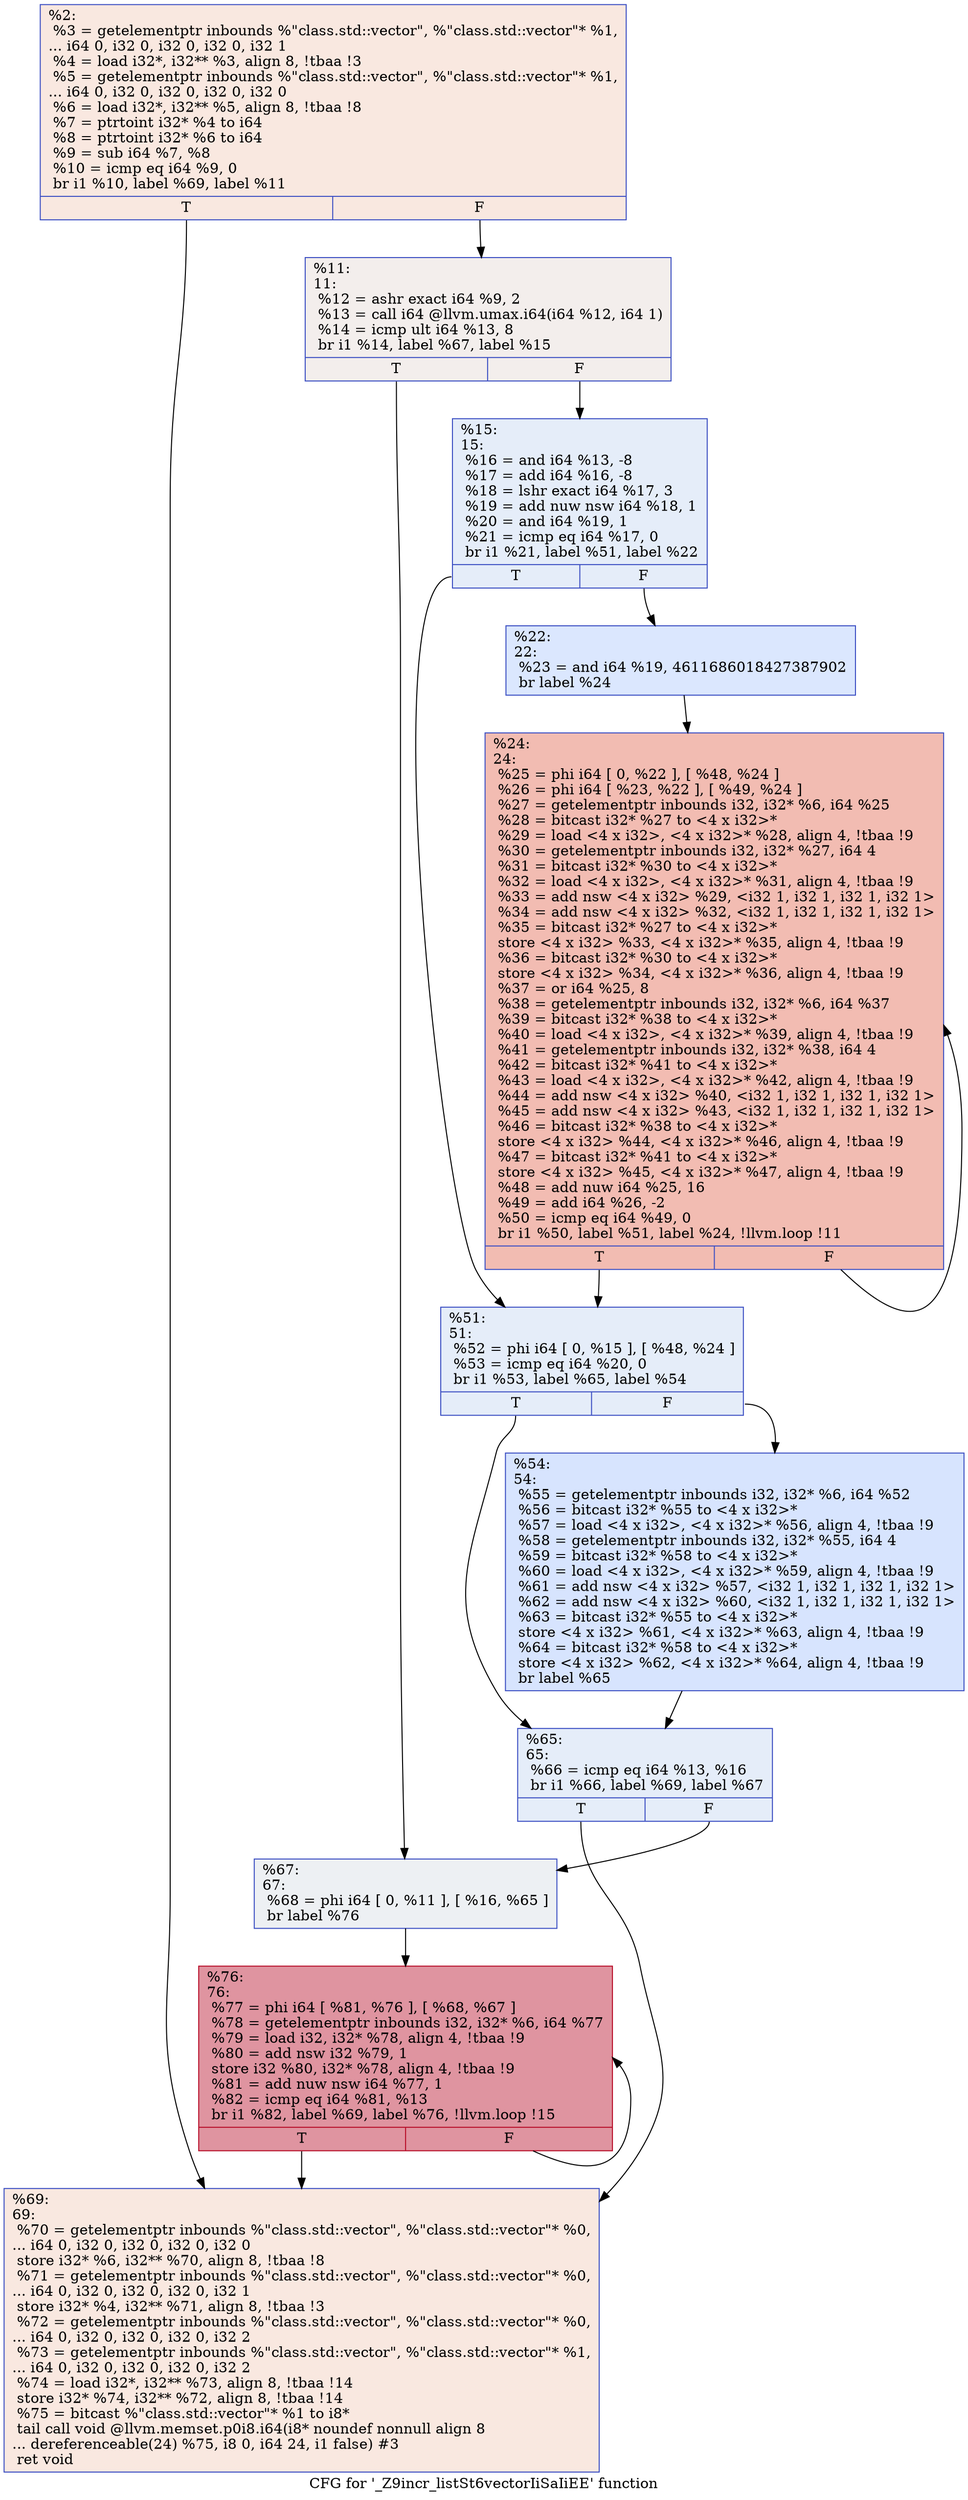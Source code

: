 digraph "CFG for '_Z9incr_listSt6vectorIiSaIiEE' function" {
	label="CFG for '_Z9incr_listSt6vectorIiSaIiEE' function";

	Node0x55cfa883aef0 [shape=record,color="#3d50c3ff", style=filled, fillcolor="#f1ccb870",label="{%2:\l  %3 = getelementptr inbounds %\"class.std::vector\", %\"class.std::vector\"* %1,\l... i64 0, i32 0, i32 0, i32 0, i32 1\l  %4 = load i32*, i32** %3, align 8, !tbaa !3\l  %5 = getelementptr inbounds %\"class.std::vector\", %\"class.std::vector\"* %1,\l... i64 0, i32 0, i32 0, i32 0, i32 0\l  %6 = load i32*, i32** %5, align 8, !tbaa !8\l  %7 = ptrtoint i32* %4 to i64\l  %8 = ptrtoint i32* %6 to i64\l  %9 = sub i64 %7, %8\l  %10 = icmp eq i64 %9, 0\l  br i1 %10, label %69, label %11\l|{<s0>T|<s1>F}}"];
	Node0x55cfa883aef0:s0 -> Node0x55cfa883c280;
	Node0x55cfa883aef0:s1 -> Node0x55cfa883c830;
	Node0x55cfa883c830 [shape=record,color="#3d50c3ff", style=filled, fillcolor="#e3d9d370",label="{%11:\l11:                                               \l  %12 = ashr exact i64 %9, 2\l  %13 = call i64 @llvm.umax.i64(i64 %12, i64 1)\l  %14 = icmp ult i64 %13, 8\l  br i1 %14, label %67, label %15\l|{<s0>T|<s1>F}}"];
	Node0x55cfa883c830:s0 -> Node0x55cfa883cd60;
	Node0x55cfa883c830:s1 -> Node0x55cfa883cdb0;
	Node0x55cfa883cdb0 [shape=record,color="#3d50c3ff", style=filled, fillcolor="#c5d6f270",label="{%15:\l15:                                               \l  %16 = and i64 %13, -8\l  %17 = add i64 %16, -8\l  %18 = lshr exact i64 %17, 3\l  %19 = add nuw nsw i64 %18, 1\l  %20 = and i64 %19, 1\l  %21 = icmp eq i64 %17, 0\l  br i1 %21, label %51, label %22\l|{<s0>T|<s1>F}}"];
	Node0x55cfa883cdb0:s0 -> Node0x55cfa883d220;
	Node0x55cfa883cdb0:s1 -> Node0x55cfa883d270;
	Node0x55cfa883d270 [shape=record,color="#3d50c3ff", style=filled, fillcolor="#aec9fc70",label="{%22:\l22:                                               \l  %23 = and i64 %19, 4611686018427387902\l  br label %24\l}"];
	Node0x55cfa883d270 -> Node0x55cfa883d470;
	Node0x55cfa883d470 [shape=record,color="#3d50c3ff", style=filled, fillcolor="#e1675170",label="{%24:\l24:                                               \l  %25 = phi i64 [ 0, %22 ], [ %48, %24 ]\l  %26 = phi i64 [ %23, %22 ], [ %49, %24 ]\l  %27 = getelementptr inbounds i32, i32* %6, i64 %25\l  %28 = bitcast i32* %27 to \<4 x i32\>*\l  %29 = load \<4 x i32\>, \<4 x i32\>* %28, align 4, !tbaa !9\l  %30 = getelementptr inbounds i32, i32* %27, i64 4\l  %31 = bitcast i32* %30 to \<4 x i32\>*\l  %32 = load \<4 x i32\>, \<4 x i32\>* %31, align 4, !tbaa !9\l  %33 = add nsw \<4 x i32\> %29, \<i32 1, i32 1, i32 1, i32 1\>\l  %34 = add nsw \<4 x i32\> %32, \<i32 1, i32 1, i32 1, i32 1\>\l  %35 = bitcast i32* %27 to \<4 x i32\>*\l  store \<4 x i32\> %33, \<4 x i32\>* %35, align 4, !tbaa !9\l  %36 = bitcast i32* %30 to \<4 x i32\>*\l  store \<4 x i32\> %34, \<4 x i32\>* %36, align 4, !tbaa !9\l  %37 = or i64 %25, 8\l  %38 = getelementptr inbounds i32, i32* %6, i64 %37\l  %39 = bitcast i32* %38 to \<4 x i32\>*\l  %40 = load \<4 x i32\>, \<4 x i32\>* %39, align 4, !tbaa !9\l  %41 = getelementptr inbounds i32, i32* %38, i64 4\l  %42 = bitcast i32* %41 to \<4 x i32\>*\l  %43 = load \<4 x i32\>, \<4 x i32\>* %42, align 4, !tbaa !9\l  %44 = add nsw \<4 x i32\> %40, \<i32 1, i32 1, i32 1, i32 1\>\l  %45 = add nsw \<4 x i32\> %43, \<i32 1, i32 1, i32 1, i32 1\>\l  %46 = bitcast i32* %38 to \<4 x i32\>*\l  store \<4 x i32\> %44, \<4 x i32\>* %46, align 4, !tbaa !9\l  %47 = bitcast i32* %41 to \<4 x i32\>*\l  store \<4 x i32\> %45, \<4 x i32\>* %47, align 4, !tbaa !9\l  %48 = add nuw i64 %25, 16\l  %49 = add i64 %26, -2\l  %50 = icmp eq i64 %49, 0\l  br i1 %50, label %51, label %24, !llvm.loop !11\l|{<s0>T|<s1>F}}"];
	Node0x55cfa883d470:s0 -> Node0x55cfa883d220;
	Node0x55cfa883d470:s1 -> Node0x55cfa883d470;
	Node0x55cfa883d220 [shape=record,color="#3d50c3ff", style=filled, fillcolor="#c5d6f270",label="{%51:\l51:                                               \l  %52 = phi i64 [ 0, %15 ], [ %48, %24 ]\l  %53 = icmp eq i64 %20, 0\l  br i1 %53, label %65, label %54\l|{<s0>T|<s1>F}}"];
	Node0x55cfa883d220:s0 -> Node0x55cfa883f900;
	Node0x55cfa883d220:s1 -> Node0x55cfa883f950;
	Node0x55cfa883f950 [shape=record,color="#3d50c3ff", style=filled, fillcolor="#a5c3fe70",label="{%54:\l54:                                               \l  %55 = getelementptr inbounds i32, i32* %6, i64 %52\l  %56 = bitcast i32* %55 to \<4 x i32\>*\l  %57 = load \<4 x i32\>, \<4 x i32\>* %56, align 4, !tbaa !9\l  %58 = getelementptr inbounds i32, i32* %55, i64 4\l  %59 = bitcast i32* %58 to \<4 x i32\>*\l  %60 = load \<4 x i32\>, \<4 x i32\>* %59, align 4, !tbaa !9\l  %61 = add nsw \<4 x i32\> %57, \<i32 1, i32 1, i32 1, i32 1\>\l  %62 = add nsw \<4 x i32\> %60, \<i32 1, i32 1, i32 1, i32 1\>\l  %63 = bitcast i32* %55 to \<4 x i32\>*\l  store \<4 x i32\> %61, \<4 x i32\>* %63, align 4, !tbaa !9\l  %64 = bitcast i32* %58 to \<4 x i32\>*\l  store \<4 x i32\> %62, \<4 x i32\>* %64, align 4, !tbaa !9\l  br label %65\l}"];
	Node0x55cfa883f950 -> Node0x55cfa883f900;
	Node0x55cfa883f900 [shape=record,color="#3d50c3ff", style=filled, fillcolor="#c5d6f270",label="{%65:\l65:                                               \l  %66 = icmp eq i64 %13, %16\l  br i1 %66, label %69, label %67\l|{<s0>T|<s1>F}}"];
	Node0x55cfa883f900:s0 -> Node0x55cfa883c280;
	Node0x55cfa883f900:s1 -> Node0x55cfa883cd60;
	Node0x55cfa883cd60 [shape=record,color="#3d50c3ff", style=filled, fillcolor="#d6dce470",label="{%67:\l67:                                               \l  %68 = phi i64 [ 0, %11 ], [ %16, %65 ]\l  br label %76\l}"];
	Node0x55cfa883cd60 -> Node0x55cfa8840720;
	Node0x55cfa883c280 [shape=record,color="#3d50c3ff", style=filled, fillcolor="#f1ccb870",label="{%69:\l69:                                               \l  %70 = getelementptr inbounds %\"class.std::vector\", %\"class.std::vector\"* %0,\l... i64 0, i32 0, i32 0, i32 0, i32 0\l  store i32* %6, i32** %70, align 8, !tbaa !8\l  %71 = getelementptr inbounds %\"class.std::vector\", %\"class.std::vector\"* %0,\l... i64 0, i32 0, i32 0, i32 0, i32 1\l  store i32* %4, i32** %71, align 8, !tbaa !3\l  %72 = getelementptr inbounds %\"class.std::vector\", %\"class.std::vector\"* %0,\l... i64 0, i32 0, i32 0, i32 0, i32 2\l  %73 = getelementptr inbounds %\"class.std::vector\", %\"class.std::vector\"* %1,\l... i64 0, i32 0, i32 0, i32 0, i32 2\l  %74 = load i32*, i32** %73, align 8, !tbaa !14\l  store i32* %74, i32** %72, align 8, !tbaa !14\l  %75 = bitcast %\"class.std::vector\"* %1 to i8*\l  tail call void @llvm.memset.p0i8.i64(i8* noundef nonnull align 8\l... dereferenceable(24) %75, i8 0, i64 24, i1 false) #3\l  ret void\l}"];
	Node0x55cfa8840720 [shape=record,color="#b70d28ff", style=filled, fillcolor="#b70d2870",label="{%76:\l76:                                               \l  %77 = phi i64 [ %81, %76 ], [ %68, %67 ]\l  %78 = getelementptr inbounds i32, i32* %6, i64 %77\l  %79 = load i32, i32* %78, align 4, !tbaa !9\l  %80 = add nsw i32 %79, 1\l  store i32 %80, i32* %78, align 4, !tbaa !9\l  %81 = add nuw nsw i64 %77, 1\l  %82 = icmp eq i64 %81, %13\l  br i1 %82, label %69, label %76, !llvm.loop !15\l|{<s0>T|<s1>F}}"];
	Node0x55cfa8840720:s0 -> Node0x55cfa883c280;
	Node0x55cfa8840720:s1 -> Node0x55cfa8840720;
}
